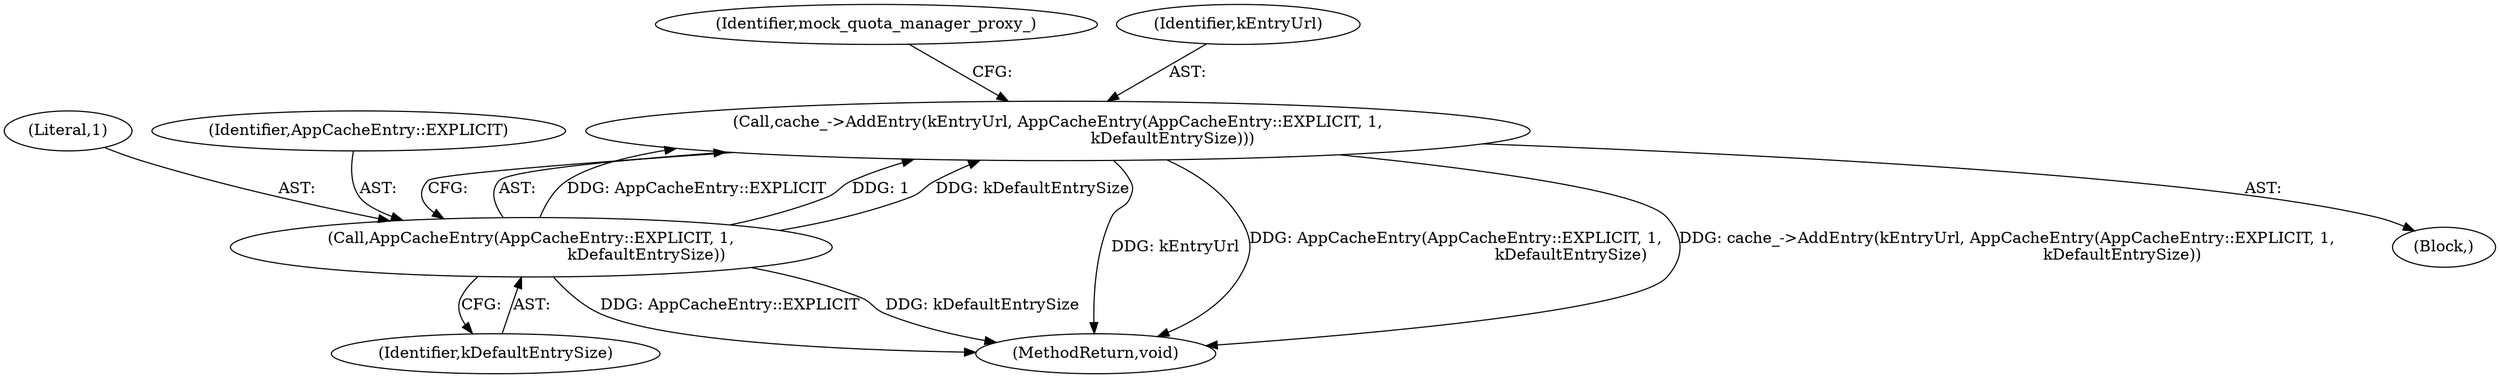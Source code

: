 digraph "1_Chrome_04aaacb936a08d70862d6d9d7e8354721ae46be8_23@del" {
"1000116" [label="(Call,cache_->AddEntry(kEntryUrl, AppCacheEntry(AppCacheEntry::EXPLICIT, 1,\n                                              kDefaultEntrySize)))"];
"1000118" [label="(Call,AppCacheEntry(AppCacheEntry::EXPLICIT, 1,\n                                              kDefaultEntrySize))"];
"1000137" [label="(MethodReturn,void)"];
"1000120" [label="(Literal,1)"];
"1000125" [label="(Identifier,mock_quota_manager_proxy_)"];
"1000117" [label="(Identifier,kEntryUrl)"];
"1000118" [label="(Call,AppCacheEntry(AppCacheEntry::EXPLICIT, 1,\n                                              kDefaultEntrySize))"];
"1000119" [label="(Identifier,AppCacheEntry::EXPLICIT)"];
"1000121" [label="(Identifier,kDefaultEntrySize)"];
"1000116" [label="(Call,cache_->AddEntry(kEntryUrl, AppCacheEntry(AppCacheEntry::EXPLICIT, 1,\n                                              kDefaultEntrySize)))"];
"1000101" [label="(Block,)"];
"1000116" -> "1000101"  [label="AST: "];
"1000116" -> "1000118"  [label="CFG: "];
"1000117" -> "1000116"  [label="AST: "];
"1000118" -> "1000116"  [label="AST: "];
"1000125" -> "1000116"  [label="CFG: "];
"1000116" -> "1000137"  [label="DDG: kEntryUrl"];
"1000116" -> "1000137"  [label="DDG: AppCacheEntry(AppCacheEntry::EXPLICIT, 1,\n                                              kDefaultEntrySize)"];
"1000116" -> "1000137"  [label="DDG: cache_->AddEntry(kEntryUrl, AppCacheEntry(AppCacheEntry::EXPLICIT, 1,\n                                              kDefaultEntrySize))"];
"1000118" -> "1000116"  [label="DDG: AppCacheEntry::EXPLICIT"];
"1000118" -> "1000116"  [label="DDG: 1"];
"1000118" -> "1000116"  [label="DDG: kDefaultEntrySize"];
"1000118" -> "1000121"  [label="CFG: "];
"1000119" -> "1000118"  [label="AST: "];
"1000120" -> "1000118"  [label="AST: "];
"1000121" -> "1000118"  [label="AST: "];
"1000118" -> "1000137"  [label="DDG: AppCacheEntry::EXPLICIT"];
"1000118" -> "1000137"  [label="DDG: kDefaultEntrySize"];
}
